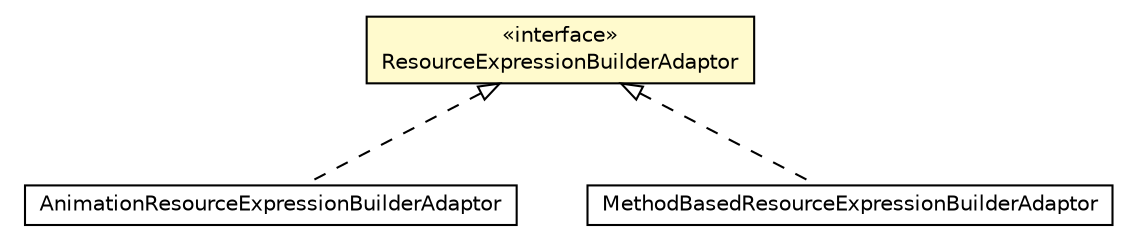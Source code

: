 #!/usr/local/bin/dot
#
# Class diagram 
# Generated by UMLGraph version 5.1 (http://www.umlgraph.org/)
#

digraph G {
	edge [fontname="Helvetica",fontsize=10,labelfontname="Helvetica",labelfontsize=10];
	node [fontname="Helvetica",fontsize=10,shape=plaintext];
	nodesep=0.25;
	ranksep=0.5;
	// org.androidtransfuse.gen.variableBuilder.resource.ResourceExpressionBuilderAdaptor
	c133649 [label=<<table title="org.androidtransfuse.gen.variableBuilder.resource.ResourceExpressionBuilderAdaptor" border="0" cellborder="1" cellspacing="0" cellpadding="2" port="p" bgcolor="lemonChiffon" href="./ResourceExpressionBuilderAdaptor.html">
		<tr><td><table border="0" cellspacing="0" cellpadding="1">
<tr><td align="center" balign="center"> &#171;interface&#187; </td></tr>
<tr><td align="center" balign="center"> ResourceExpressionBuilderAdaptor </td></tr>
		</table></td></tr>
		</table>>, fontname="Helvetica", fontcolor="black", fontsize=10.0];
	// org.androidtransfuse.gen.variableBuilder.resource.AnimationResourceExpressionBuilderAdaptor
	c133652 [label=<<table title="org.androidtransfuse.gen.variableBuilder.resource.AnimationResourceExpressionBuilderAdaptor" border="0" cellborder="1" cellspacing="0" cellpadding="2" port="p" href="./AnimationResourceExpressionBuilderAdaptor.html">
		<tr><td><table border="0" cellspacing="0" cellpadding="1">
<tr><td align="center" balign="center"> AnimationResourceExpressionBuilderAdaptor </td></tr>
		</table></td></tr>
		</table>>, fontname="Helvetica", fontcolor="black", fontsize=10.0];
	// org.androidtransfuse.gen.variableBuilder.resource.MethodBasedResourceExpressionBuilderAdaptor
	c133655 [label=<<table title="org.androidtransfuse.gen.variableBuilder.resource.MethodBasedResourceExpressionBuilderAdaptor" border="0" cellborder="1" cellspacing="0" cellpadding="2" port="p" href="./MethodBasedResourceExpressionBuilderAdaptor.html">
		<tr><td><table border="0" cellspacing="0" cellpadding="1">
<tr><td align="center" balign="center"> MethodBasedResourceExpressionBuilderAdaptor </td></tr>
		</table></td></tr>
		</table>>, fontname="Helvetica", fontcolor="black", fontsize=10.0];
	//org.androidtransfuse.gen.variableBuilder.resource.AnimationResourceExpressionBuilderAdaptor implements org.androidtransfuse.gen.variableBuilder.resource.ResourceExpressionBuilderAdaptor
	c133649:p -> c133652:p [dir=back,arrowtail=empty,style=dashed];
	//org.androidtransfuse.gen.variableBuilder.resource.MethodBasedResourceExpressionBuilderAdaptor implements org.androidtransfuse.gen.variableBuilder.resource.ResourceExpressionBuilderAdaptor
	c133649:p -> c133655:p [dir=back,arrowtail=empty,style=dashed];
}

